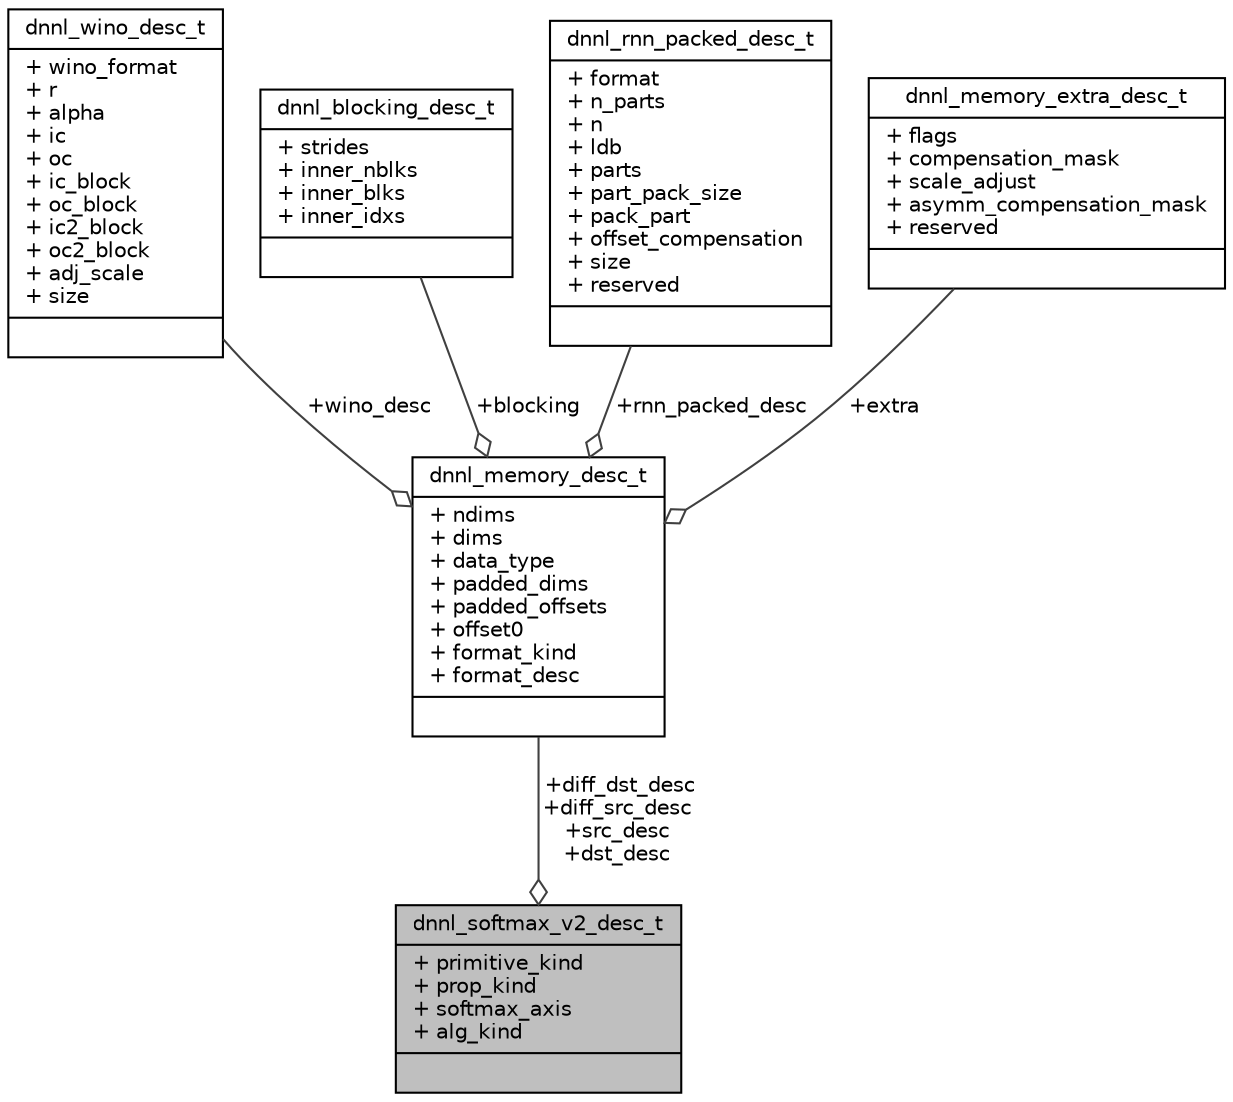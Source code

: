 digraph "dnnl_softmax_v2_desc_t"
{
 // LATEX_PDF_SIZE
  edge [fontname="Helvetica",fontsize="10",labelfontname="Helvetica",labelfontsize="10"];
  node [fontname="Helvetica",fontsize="10",shape=record];
  Node1 [label="{dnnl_softmax_v2_desc_t\n|+ primitive_kind\l+ prop_kind\l+ softmax_axis\l+ alg_kind\l|}",height=0.2,width=0.4,color="black", fillcolor="grey75", style="filled", fontcolor="black",tooltip="A descriptor of a Softmax operation."];
  Node2 -> Node1 [color="grey25",fontsize="10",style="solid",label=" +diff_dst_desc\n+diff_src_desc\n+src_desc\n+dst_desc" ,arrowhead="odiamond",fontname="Helvetica"];
  Node2 [label="{dnnl_memory_desc_t\n|+ ndims\l+ dims\l+ data_type\l+ padded_dims\l+ padded_offsets\l+ offset0\l+ format_kind\l+ format_desc\l|}",height=0.2,width=0.4,color="black", fillcolor="white", style="filled",URL="$structdnnl__memory__desc__t.html",tooltip=" "];
  Node3 -> Node2 [color="grey25",fontsize="10",style="solid",label=" +wino_desc" ,arrowhead="odiamond",fontname="Helvetica"];
  Node3 [label="{dnnl_wino_desc_t\n|+ wino_format\l+ r\l+ alpha\l+ ic\l+ oc\l+ ic_block\l+ oc_block\l+ ic2_block\l+ oc2_block\l+ adj_scale\l+ size\l|}",height=0.2,width=0.4,color="black", fillcolor="white", style="filled",URL="$structdnnl__wino__desc__t.html",tooltip="Description of tensor of weights for winograd 2x3 convolution."];
  Node4 -> Node2 [color="grey25",fontsize="10",style="solid",label=" +blocking" ,arrowhead="odiamond",fontname="Helvetica"];
  Node4 [label="{dnnl_blocking_desc_t\n|+ strides\l+ inner_nblks\l+ inner_blks\l+ inner_idxs\l|}",height=0.2,width=0.4,color="black", fillcolor="white", style="filled",URL="$structdnnl__blocking__desc__t.html",tooltip=" "];
  Node5 -> Node2 [color="grey25",fontsize="10",style="solid",label=" +rnn_packed_desc" ,arrowhead="odiamond",fontname="Helvetica"];
  Node5 [label="{dnnl_rnn_packed_desc_t\n|+ format\l+ n_parts\l+ n\l+ ldb\l+ parts\l+ part_pack_size\l+ pack_part\l+ offset_compensation\l+ size\l+ reserved\l|}",height=0.2,width=0.4,color="black", fillcolor="white", style="filled",URL="$structdnnl__rnn__packed__desc__t.html",tooltip="Description of tensor of packed weights for rnn."];
  Node6 -> Node2 [color="grey25",fontsize="10",style="solid",label=" +extra" ,arrowhead="odiamond",fontname="Helvetica"];
  Node6 [label="{dnnl_memory_extra_desc_t\n|+ flags\l+ compensation_mask\l+ scale_adjust\l+ asymm_compensation_mask\l+ reserved\l|}",height=0.2,width=0.4,color="black", fillcolor="white", style="filled",URL="$structdnnl__memory__extra__desc__t.html",tooltip="Description of extra information stored in memory."];
}
